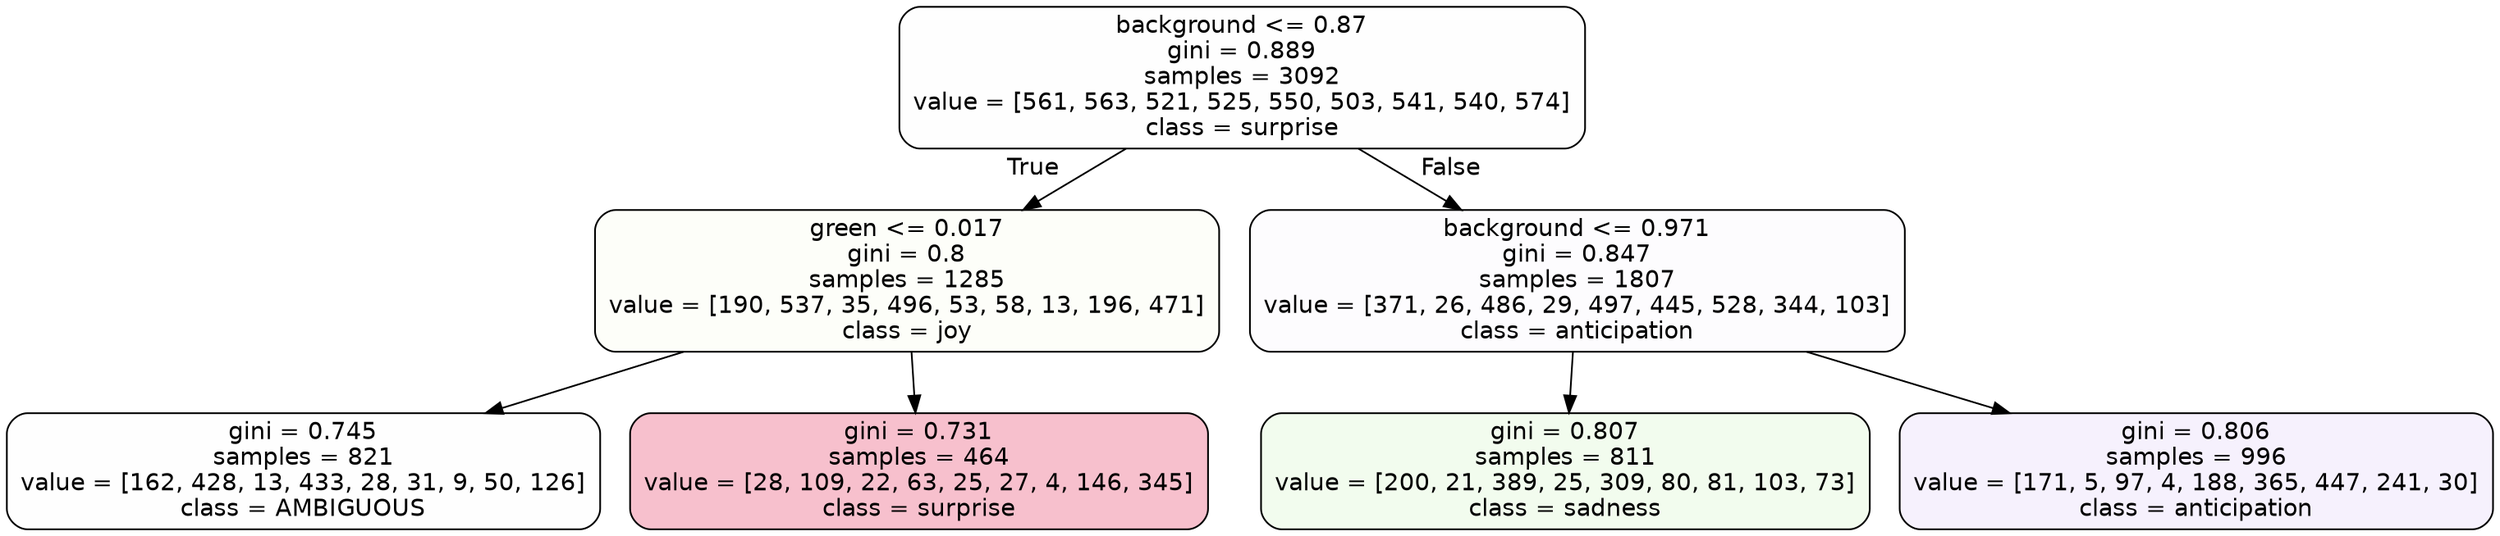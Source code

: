digraph Tree {
node [shape=box, style="filled, rounded", color="black", fontname=helvetica] ;
edge [fontname=helvetica] ;
0 [label="background <= 0.87\ngini = 0.889\nsamples = 3092\nvalue = [561, 563, 521, 525, 550, 503, 541, 540, 574]\nclass = surprise", fillcolor="#e5396401"] ;
1 [label="green <= 0.017\ngini = 0.8\nsamples = 1285\nvalue = [190, 537, 35, 496, 53, 58, 13, 196, 471]\nclass = joy", fillcolor="#d7e53907"] ;
0 -> 1 [labeldistance=2.5, labelangle=45, headlabel="True"] ;
2 [label="gini = 0.745\nsamples = 821\nvalue = [162, 428, 13, 433, 28, 31, 9, 50, 126]\nclass = AMBIGUOUS", fillcolor="#39e58101"] ;
1 -> 2 ;
3 [label="gini = 0.731\nsamples = 464\nvalue = [28, 109, 22, 63, 25, 27, 4, 146, 345]\nclass = surprise", fillcolor="#e5396451"] ;
1 -> 3 ;
4 [label="background <= 0.971\ngini = 0.847\nsamples = 1807\nvalue = [371, 26, 486, 29, 497, 445, 528, 344, 103]\nclass = anticipation", fillcolor="#8139e503"] ;
0 -> 4 [labeldistance=2.5, labelangle=-45, headlabel="False"] ;
5 [label="gini = 0.807\nsamples = 811\nvalue = [200, 21, 389, 25, 309, 80, 81, 103, 73]\nclass = sadness", fillcolor="#64e53915"] ;
4 -> 5 ;
6 [label="gini = 0.806\nsamples = 996\nvalue = [171, 5, 97, 4, 188, 365, 447, 241, 30]\nclass = anticipation", fillcolor="#8139e512"] ;
4 -> 6 ;
}